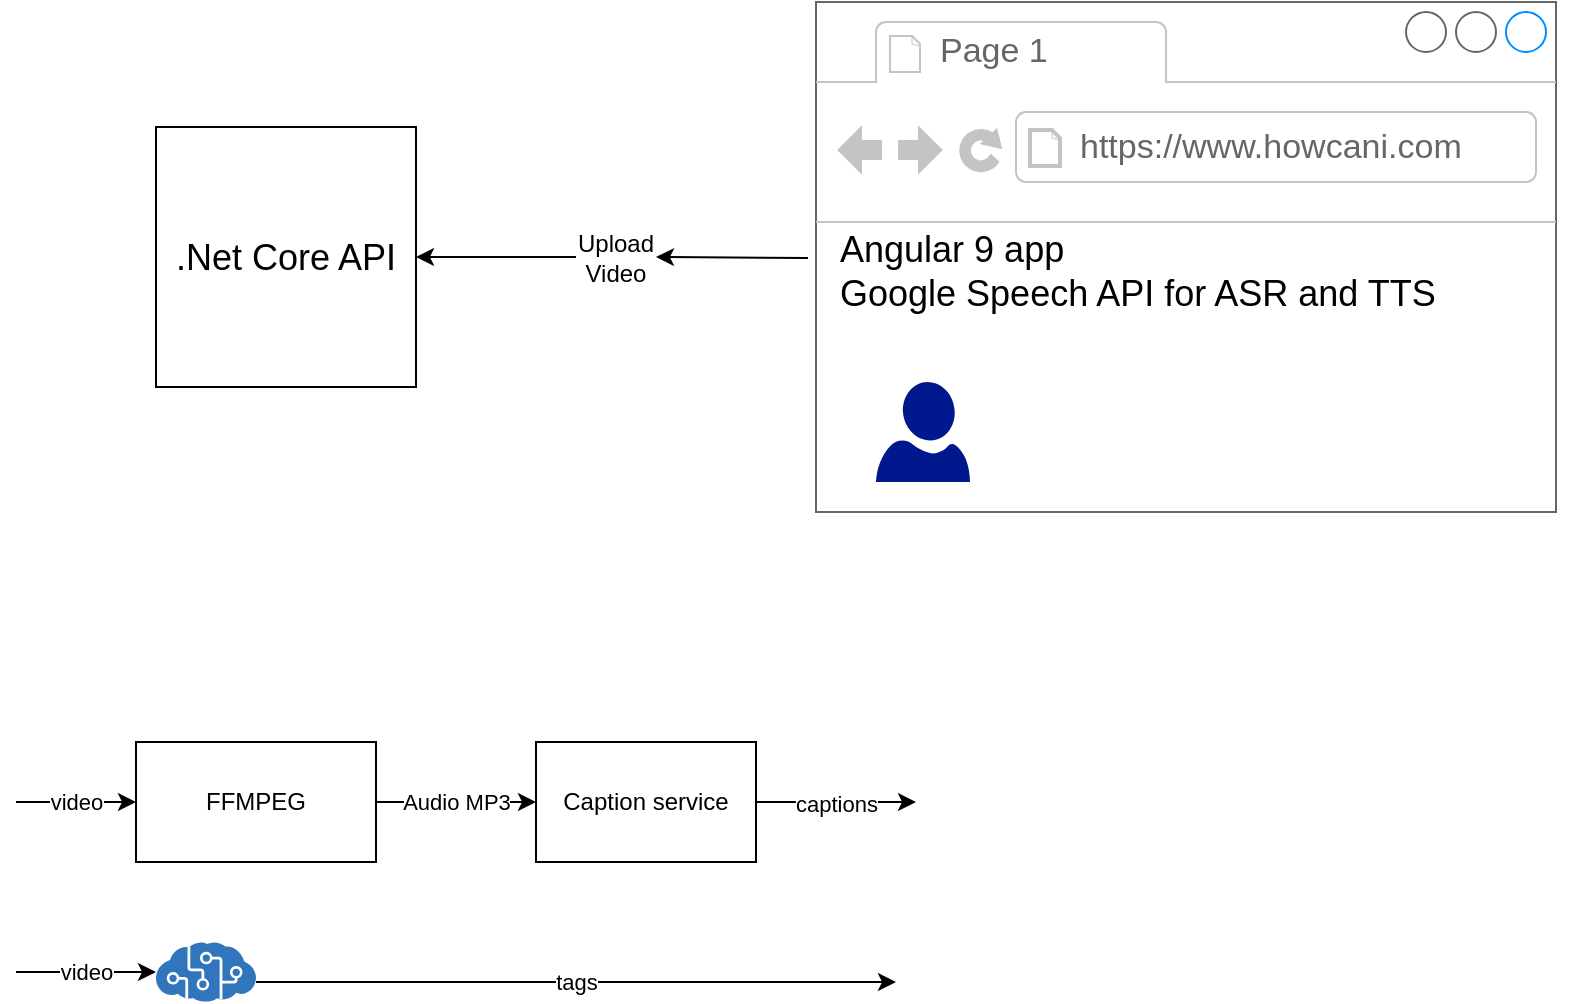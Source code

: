 <mxfile version="13.1.1" type="github"><diagram id="-6QoFjq3oAq6zP6yHUSg" name="Page-1"><mxGraphModel dx="1066" dy="737" grid="1" gridSize="10" guides="1" tooltips="1" connect="1" arrows="1" fold="1" page="1" pageScale="1" pageWidth="827" pageHeight="1169" math="0" shadow="0"><root><mxCell id="0"/><mxCell id="1" parent="0"/><mxCell id="XCv0oeQW2MZha84L79fB-2" value="" style="strokeWidth=1;shadow=0;dashed=0;align=center;html=1;shape=mxgraph.mockup.containers.browserWindow;rSize=0;strokeColor=#666666;strokeColor2=#008cff;strokeColor3=#c4c4c4;mainText=,;recursiveResize=0;" vertex="1" parent="1"><mxGeometry x="440" y="10" width="370" height="255" as="geometry"/></mxCell><mxCell id="XCv0oeQW2MZha84L79fB-3" value="Page 1" style="strokeWidth=1;shadow=0;dashed=0;align=center;html=1;shape=mxgraph.mockup.containers.anchor;fontSize=17;fontColor=#666666;align=left;" vertex="1" parent="XCv0oeQW2MZha84L79fB-2"><mxGeometry x="60" y="12" width="110" height="26" as="geometry"/></mxCell><mxCell id="XCv0oeQW2MZha84L79fB-4" value="https://www.howcani.com" style="strokeWidth=1;shadow=0;dashed=0;align=center;html=1;shape=mxgraph.mockup.containers.anchor;rSize=0;fontSize=17;fontColor=#666666;align=left;" vertex="1" parent="XCv0oeQW2MZha84L79fB-2"><mxGeometry x="130" y="60" width="250" height="26" as="geometry"/></mxCell><mxCell id="XCv0oeQW2MZha84L79fB-5" value="&lt;font style=&quot;font-size: 18px&quot;&gt;Angular 9 app&lt;br&gt;Google Speech API for ASR and TTS&lt;/font&gt;" style="text;html=1;resizable=0;autosize=1;align=left;verticalAlign=middle;points=[];fillColor=none;strokeColor=none;rounded=0;" vertex="1" parent="XCv0oeQW2MZha84L79fB-2"><mxGeometry x="10" y="115" width="310" height="40" as="geometry"/></mxCell><mxCell id="XCv0oeQW2MZha84L79fB-6" value="" style="aspect=fixed;pointerEvents=1;shadow=0;dashed=0;html=1;strokeColor=none;labelPosition=center;verticalLabelPosition=bottom;verticalAlign=top;align=center;fillColor=#00188D;shape=mxgraph.azure.user" vertex="1" parent="XCv0oeQW2MZha84L79fB-2"><mxGeometry x="30" y="190" width="47" height="50" as="geometry"/></mxCell><mxCell id="XCv0oeQW2MZha84L79fB-7" value="&lt;font style=&quot;font-size: 18px&quot;&gt;.Net Core API&lt;/font&gt;" style="whiteSpace=wrap;html=1;aspect=fixed;" vertex="1" parent="1"><mxGeometry x="110" y="72.5" width="130" height="130" as="geometry"/></mxCell><mxCell id="XCv0oeQW2MZha84L79fB-8" value="" style="endArrow=classic;html=1;entryX=1;entryY=0.5;entryDx=0;entryDy=0;" edge="1" parent="1" source="XCv0oeQW2MZha84L79fB-9" target="XCv0oeQW2MZha84L79fB-7"><mxGeometry width="50" height="50" relative="1" as="geometry"><mxPoint x="436" y="138" as="sourcePoint"/><mxPoint x="400" y="130" as="targetPoint"/></mxGeometry></mxCell><mxCell id="XCv0oeQW2MZha84L79fB-9" value="Upload Video" style="text;html=1;strokeColor=none;fillColor=none;align=center;verticalAlign=middle;whiteSpace=wrap;rounded=0;" vertex="1" parent="1"><mxGeometry x="320" y="127.5" width="40" height="20" as="geometry"/></mxCell><mxCell id="XCv0oeQW2MZha84L79fB-10" value="" style="endArrow=classic;html=1;entryX=1;entryY=0.5;entryDx=0;entryDy=0;" edge="1" parent="1" target="XCv0oeQW2MZha84L79fB-9"><mxGeometry width="50" height="50" relative="1" as="geometry"><mxPoint x="436" y="138" as="sourcePoint"/><mxPoint x="240" y="137.5" as="targetPoint"/></mxGeometry></mxCell><mxCell id="XCv0oeQW2MZha84L79fB-11" value="FFMPEG" style="rounded=0;whiteSpace=wrap;html=1;" vertex="1" parent="1"><mxGeometry x="100" y="380" width="120" height="60" as="geometry"/></mxCell><mxCell id="XCv0oeQW2MZha84L79fB-12" value="Audio MP3" style="endArrow=classic;html=1;" edge="1" parent="1"><mxGeometry width="50" height="50" relative="1" as="geometry"><mxPoint x="220" y="410" as="sourcePoint"/><mxPoint x="300" y="410" as="targetPoint"/></mxGeometry></mxCell><mxCell id="XCv0oeQW2MZha84L79fB-14" value="video" style="endArrow=classic;html=1;" edge="1" parent="1"><mxGeometry width="50" height="50" relative="1" as="geometry"><mxPoint x="40" y="410" as="sourcePoint"/><mxPoint x="100" y="410" as="targetPoint"/></mxGeometry></mxCell><mxCell id="XCv0oeQW2MZha84L79fB-16" value="" style="aspect=fixed;html=1;points=[];align=center;image;fontSize=12;image=img/lib/mscae/Cognitive_Services.svg;" vertex="1" parent="1"><mxGeometry x="110" y="480" width="50" height="30" as="geometry"/></mxCell><mxCell id="XCv0oeQW2MZha84L79fB-18" value="captions" style="edgeStyle=orthogonalEdgeStyle;rounded=0;orthogonalLoop=1;jettySize=auto;html=1;" edge="1" parent="1" source="XCv0oeQW2MZha84L79fB-17"><mxGeometry relative="1" as="geometry"><mxPoint x="490" y="410" as="targetPoint"/></mxGeometry></mxCell><mxCell id="XCv0oeQW2MZha84L79fB-17" value="Caption service" style="rounded=0;whiteSpace=wrap;html=1;" vertex="1" parent="1"><mxGeometry x="300" y="380" width="110" height="60" as="geometry"/></mxCell><mxCell id="XCv0oeQW2MZha84L79fB-19" value="video" style="endArrow=classic;html=1;" edge="1" parent="1"><mxGeometry width="50" height="50" relative="1" as="geometry"><mxPoint x="40" y="495" as="sourcePoint"/><mxPoint x="110" y="495" as="targetPoint"/></mxGeometry></mxCell><mxCell id="XCv0oeQW2MZha84L79fB-20" value="tags" style="endArrow=classic;html=1;" edge="1" parent="1"><mxGeometry width="50" height="50" relative="1" as="geometry"><mxPoint x="160" y="500" as="sourcePoint"/><mxPoint x="480" y="500" as="targetPoint"/><Array as="points"/></mxGeometry></mxCell></root></mxGraphModel></diagram></mxfile>